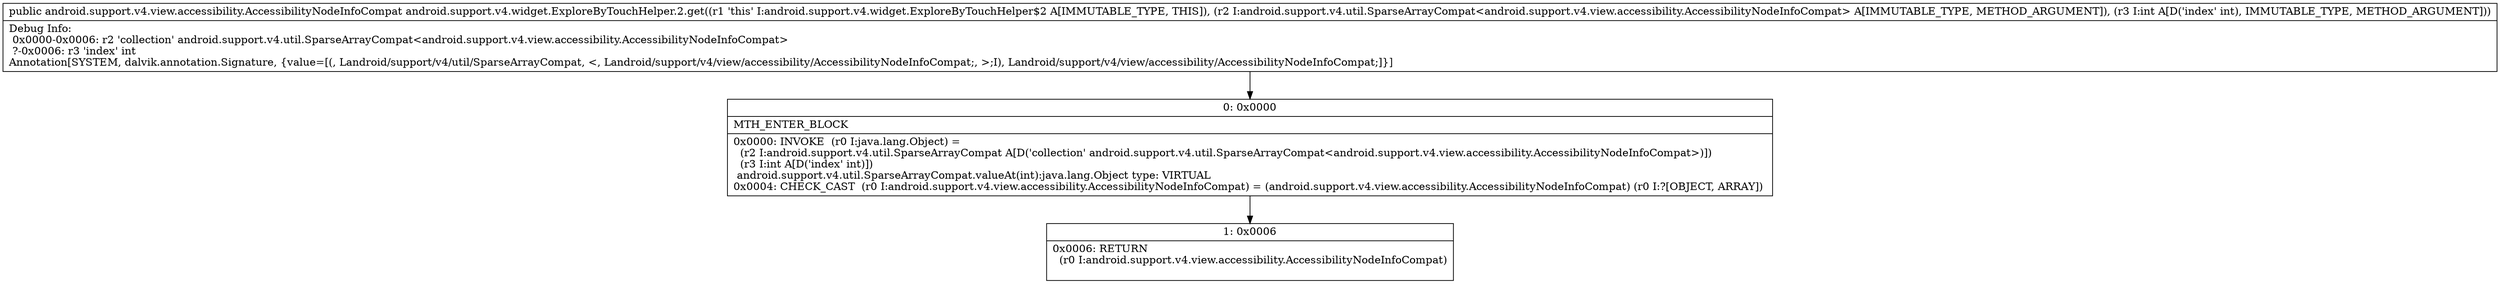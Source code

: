 digraph "CFG forandroid.support.v4.widget.ExploreByTouchHelper.2.get(Landroid\/support\/v4\/util\/SparseArrayCompat;I)Landroid\/support\/v4\/view\/accessibility\/AccessibilityNodeInfoCompat;" {
Node_0 [shape=record,label="{0\:\ 0x0000|MTH_ENTER_BLOCK\l|0x0000: INVOKE  (r0 I:java.lang.Object) = \l  (r2 I:android.support.v4.util.SparseArrayCompat A[D('collection' android.support.v4.util.SparseArrayCompat\<android.support.v4.view.accessibility.AccessibilityNodeInfoCompat\>)])\l  (r3 I:int A[D('index' int)])\l android.support.v4.util.SparseArrayCompat.valueAt(int):java.lang.Object type: VIRTUAL \l0x0004: CHECK_CAST  (r0 I:android.support.v4.view.accessibility.AccessibilityNodeInfoCompat) = (android.support.v4.view.accessibility.AccessibilityNodeInfoCompat) (r0 I:?[OBJECT, ARRAY]) \l}"];
Node_1 [shape=record,label="{1\:\ 0x0006|0x0006: RETURN  \l  (r0 I:android.support.v4.view.accessibility.AccessibilityNodeInfoCompat)\l \l}"];
MethodNode[shape=record,label="{public android.support.v4.view.accessibility.AccessibilityNodeInfoCompat android.support.v4.widget.ExploreByTouchHelper.2.get((r1 'this' I:android.support.v4.widget.ExploreByTouchHelper$2 A[IMMUTABLE_TYPE, THIS]), (r2 I:android.support.v4.util.SparseArrayCompat\<android.support.v4.view.accessibility.AccessibilityNodeInfoCompat\> A[IMMUTABLE_TYPE, METHOD_ARGUMENT]), (r3 I:int A[D('index' int), IMMUTABLE_TYPE, METHOD_ARGUMENT]))  | Debug Info:\l  0x0000\-0x0006: r2 'collection' android.support.v4.util.SparseArrayCompat\<android.support.v4.view.accessibility.AccessibilityNodeInfoCompat\>\l  ?\-0x0006: r3 'index' int\lAnnotation[SYSTEM, dalvik.annotation.Signature, \{value=[(, Landroid\/support\/v4\/util\/SparseArrayCompat, \<, Landroid\/support\/v4\/view\/accessibility\/AccessibilityNodeInfoCompat;, \>;I), Landroid\/support\/v4\/view\/accessibility\/AccessibilityNodeInfoCompat;]\}]\l}"];
MethodNode -> Node_0;
Node_0 -> Node_1;
}

